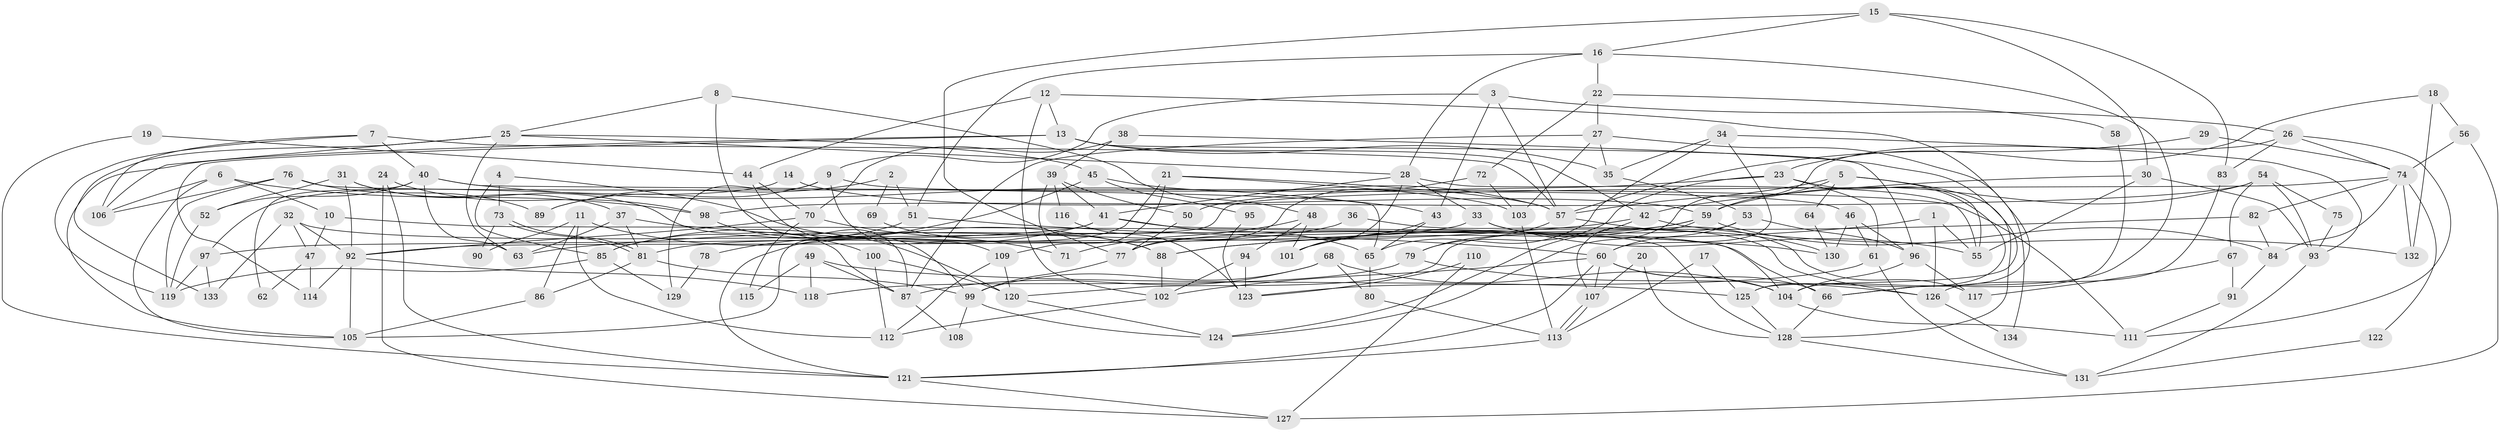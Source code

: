 // Generated by graph-tools (version 1.1) at 2025/02/03/09/25 03:02:00]
// undirected, 134 vertices, 268 edges
graph export_dot {
graph [start="1"]
  node [color=gray90,style=filled];
  1;
  2;
  3;
  4;
  5;
  6;
  7;
  8;
  9;
  10;
  11;
  12;
  13;
  14;
  15;
  16;
  17;
  18;
  19;
  20;
  21;
  22;
  23;
  24;
  25;
  26;
  27;
  28;
  29;
  30;
  31;
  32;
  33;
  34;
  35;
  36;
  37;
  38;
  39;
  40;
  41;
  42;
  43;
  44;
  45;
  46;
  47;
  48;
  49;
  50;
  51;
  52;
  53;
  54;
  55;
  56;
  57;
  58;
  59;
  60;
  61;
  62;
  63;
  64;
  65;
  66;
  67;
  68;
  69;
  70;
  71;
  72;
  73;
  74;
  75;
  76;
  77;
  78;
  79;
  80;
  81;
  82;
  83;
  84;
  85;
  86;
  87;
  88;
  89;
  90;
  91;
  92;
  93;
  94;
  95;
  96;
  97;
  98;
  99;
  100;
  101;
  102;
  103;
  104;
  105;
  106;
  107;
  108;
  109;
  110;
  111;
  112;
  113;
  114;
  115;
  116;
  117;
  118;
  119;
  120;
  121;
  122;
  123;
  124;
  125;
  126;
  127;
  128;
  129;
  130;
  131;
  132;
  133;
  134;
  1 -- 88;
  1 -- 126;
  1 -- 55;
  2 -- 51;
  2 -- 89;
  2 -- 69;
  3 -- 9;
  3 -- 26;
  3 -- 43;
  3 -- 57;
  4 -- 85;
  4 -- 120;
  4 -- 73;
  5 -- 55;
  5 -- 57;
  5 -- 59;
  5 -- 64;
  5 -- 128;
  6 -- 105;
  6 -- 106;
  6 -- 10;
  6 -- 98;
  7 -- 57;
  7 -- 106;
  7 -- 40;
  7 -- 119;
  8 -- 25;
  8 -- 48;
  8 -- 87;
  9 -- 109;
  9 -- 46;
  9 -- 89;
  9 -- 129;
  10 -- 47;
  10 -- 104;
  11 -- 86;
  11 -- 88;
  11 -- 90;
  11 -- 112;
  12 -- 104;
  12 -- 13;
  12 -- 44;
  12 -- 102;
  13 -- 35;
  13 -- 96;
  13 -- 42;
  13 -- 105;
  13 -- 114;
  14 -- 97;
  14 -- 59;
  15 -- 30;
  15 -- 77;
  15 -- 16;
  15 -- 83;
  16 -- 51;
  16 -- 22;
  16 -- 28;
  16 -- 66;
  17 -- 125;
  17 -- 113;
  18 -- 56;
  18 -- 132;
  18 -- 23;
  19 -- 44;
  19 -- 121;
  20 -- 128;
  20 -- 107;
  21 -- 103;
  21 -- 121;
  21 -- 57;
  21 -- 109;
  22 -- 27;
  22 -- 58;
  22 -- 72;
  23 -- 50;
  23 -- 61;
  23 -- 79;
  23 -- 125;
  24 -- 98;
  24 -- 121;
  24 -- 127;
  25 -- 63;
  25 -- 28;
  25 -- 45;
  25 -- 106;
  25 -- 133;
  26 -- 124;
  26 -- 111;
  26 -- 74;
  26 -- 83;
  27 -- 87;
  27 -- 35;
  27 -- 103;
  27 -- 134;
  28 -- 101;
  28 -- 33;
  28 -- 41;
  28 -- 55;
  29 -- 57;
  29 -- 74;
  30 -- 42;
  30 -- 55;
  30 -- 93;
  31 -- 52;
  31 -- 87;
  31 -- 37;
  31 -- 92;
  32 -- 66;
  32 -- 92;
  32 -- 47;
  32 -- 133;
  33 -- 55;
  33 -- 92;
  33 -- 117;
  34 -- 60;
  34 -- 65;
  34 -- 35;
  34 -- 93;
  35 -- 53;
  36 -- 81;
  36 -- 126;
  37 -- 81;
  37 -- 63;
  37 -- 130;
  38 -- 125;
  38 -- 70;
  38 -- 39;
  39 -- 41;
  39 -- 50;
  39 -- 71;
  39 -- 116;
  40 -- 65;
  40 -- 43;
  40 -- 52;
  40 -- 62;
  40 -- 63;
  41 -- 128;
  41 -- 65;
  41 -- 85;
  41 -- 97;
  42 -- 63;
  42 -- 124;
  42 -- 132;
  43 -- 65;
  43 -- 101;
  44 -- 99;
  44 -- 70;
  45 -- 57;
  45 -- 78;
  45 -- 95;
  46 -- 130;
  46 -- 61;
  46 -- 96;
  47 -- 114;
  47 -- 62;
  48 -- 101;
  48 -- 71;
  48 -- 94;
  49 -- 118;
  49 -- 125;
  49 -- 87;
  49 -- 115;
  50 -- 77;
  51 -- 85;
  51 -- 60;
  52 -- 119;
  53 -- 120;
  53 -- 60;
  53 -- 96;
  54 -- 59;
  54 -- 93;
  54 -- 67;
  54 -- 75;
  54 -- 98;
  56 -- 74;
  56 -- 127;
  57 -- 79;
  57 -- 130;
  58 -- 66;
  59 -- 107;
  59 -- 77;
  59 -- 84;
  59 -- 101;
  60 -- 104;
  60 -- 102;
  60 -- 66;
  60 -- 107;
  60 -- 121;
  61 -- 131;
  61 -- 123;
  64 -- 130;
  65 -- 80;
  66 -- 128;
  67 -- 117;
  67 -- 91;
  68 -- 104;
  68 -- 87;
  68 -- 80;
  68 -- 99;
  69 -- 88;
  70 -- 92;
  70 -- 71;
  70 -- 115;
  72 -- 103;
  72 -- 77;
  73 -- 81;
  73 -- 81;
  73 -- 90;
  74 -- 105;
  74 -- 82;
  74 -- 84;
  74 -- 122;
  74 -- 132;
  75 -- 93;
  76 -- 119;
  76 -- 111;
  76 -- 89;
  76 -- 106;
  77 -- 99;
  78 -- 129;
  79 -- 118;
  79 -- 126;
  80 -- 113;
  81 -- 99;
  81 -- 86;
  82 -- 84;
  82 -- 88;
  83 -- 126;
  84 -- 91;
  85 -- 119;
  85 -- 129;
  86 -- 105;
  87 -- 108;
  88 -- 102;
  91 -- 111;
  92 -- 105;
  92 -- 114;
  92 -- 118;
  93 -- 131;
  94 -- 102;
  94 -- 123;
  95 -- 123;
  96 -- 104;
  96 -- 117;
  97 -- 133;
  97 -- 119;
  98 -- 100;
  99 -- 108;
  99 -- 124;
  100 -- 112;
  100 -- 120;
  102 -- 112;
  103 -- 113;
  104 -- 111;
  107 -- 113;
  107 -- 113;
  109 -- 120;
  109 -- 112;
  110 -- 127;
  110 -- 123;
  113 -- 121;
  116 -- 123;
  120 -- 124;
  121 -- 127;
  122 -- 131;
  125 -- 128;
  126 -- 134;
  128 -- 131;
}
